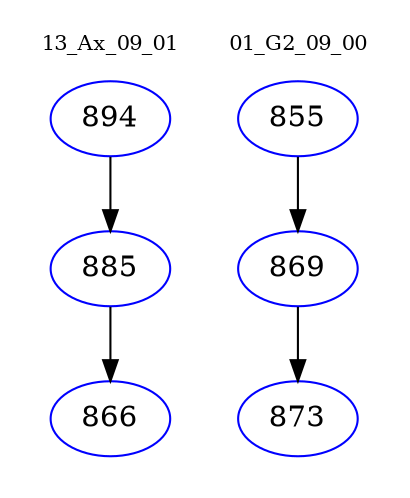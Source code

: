 digraph{
subgraph cluster_0 {
color = white
label = "13_Ax_09_01";
fontsize=10;
T0_894 [label="894", color="blue"]
T0_894 -> T0_885 [color="black"]
T0_885 [label="885", color="blue"]
T0_885 -> T0_866 [color="black"]
T0_866 [label="866", color="blue"]
}
subgraph cluster_1 {
color = white
label = "01_G2_09_00";
fontsize=10;
T1_855 [label="855", color="blue"]
T1_855 -> T1_869 [color="black"]
T1_869 [label="869", color="blue"]
T1_869 -> T1_873 [color="black"]
T1_873 [label="873", color="blue"]
}
}
